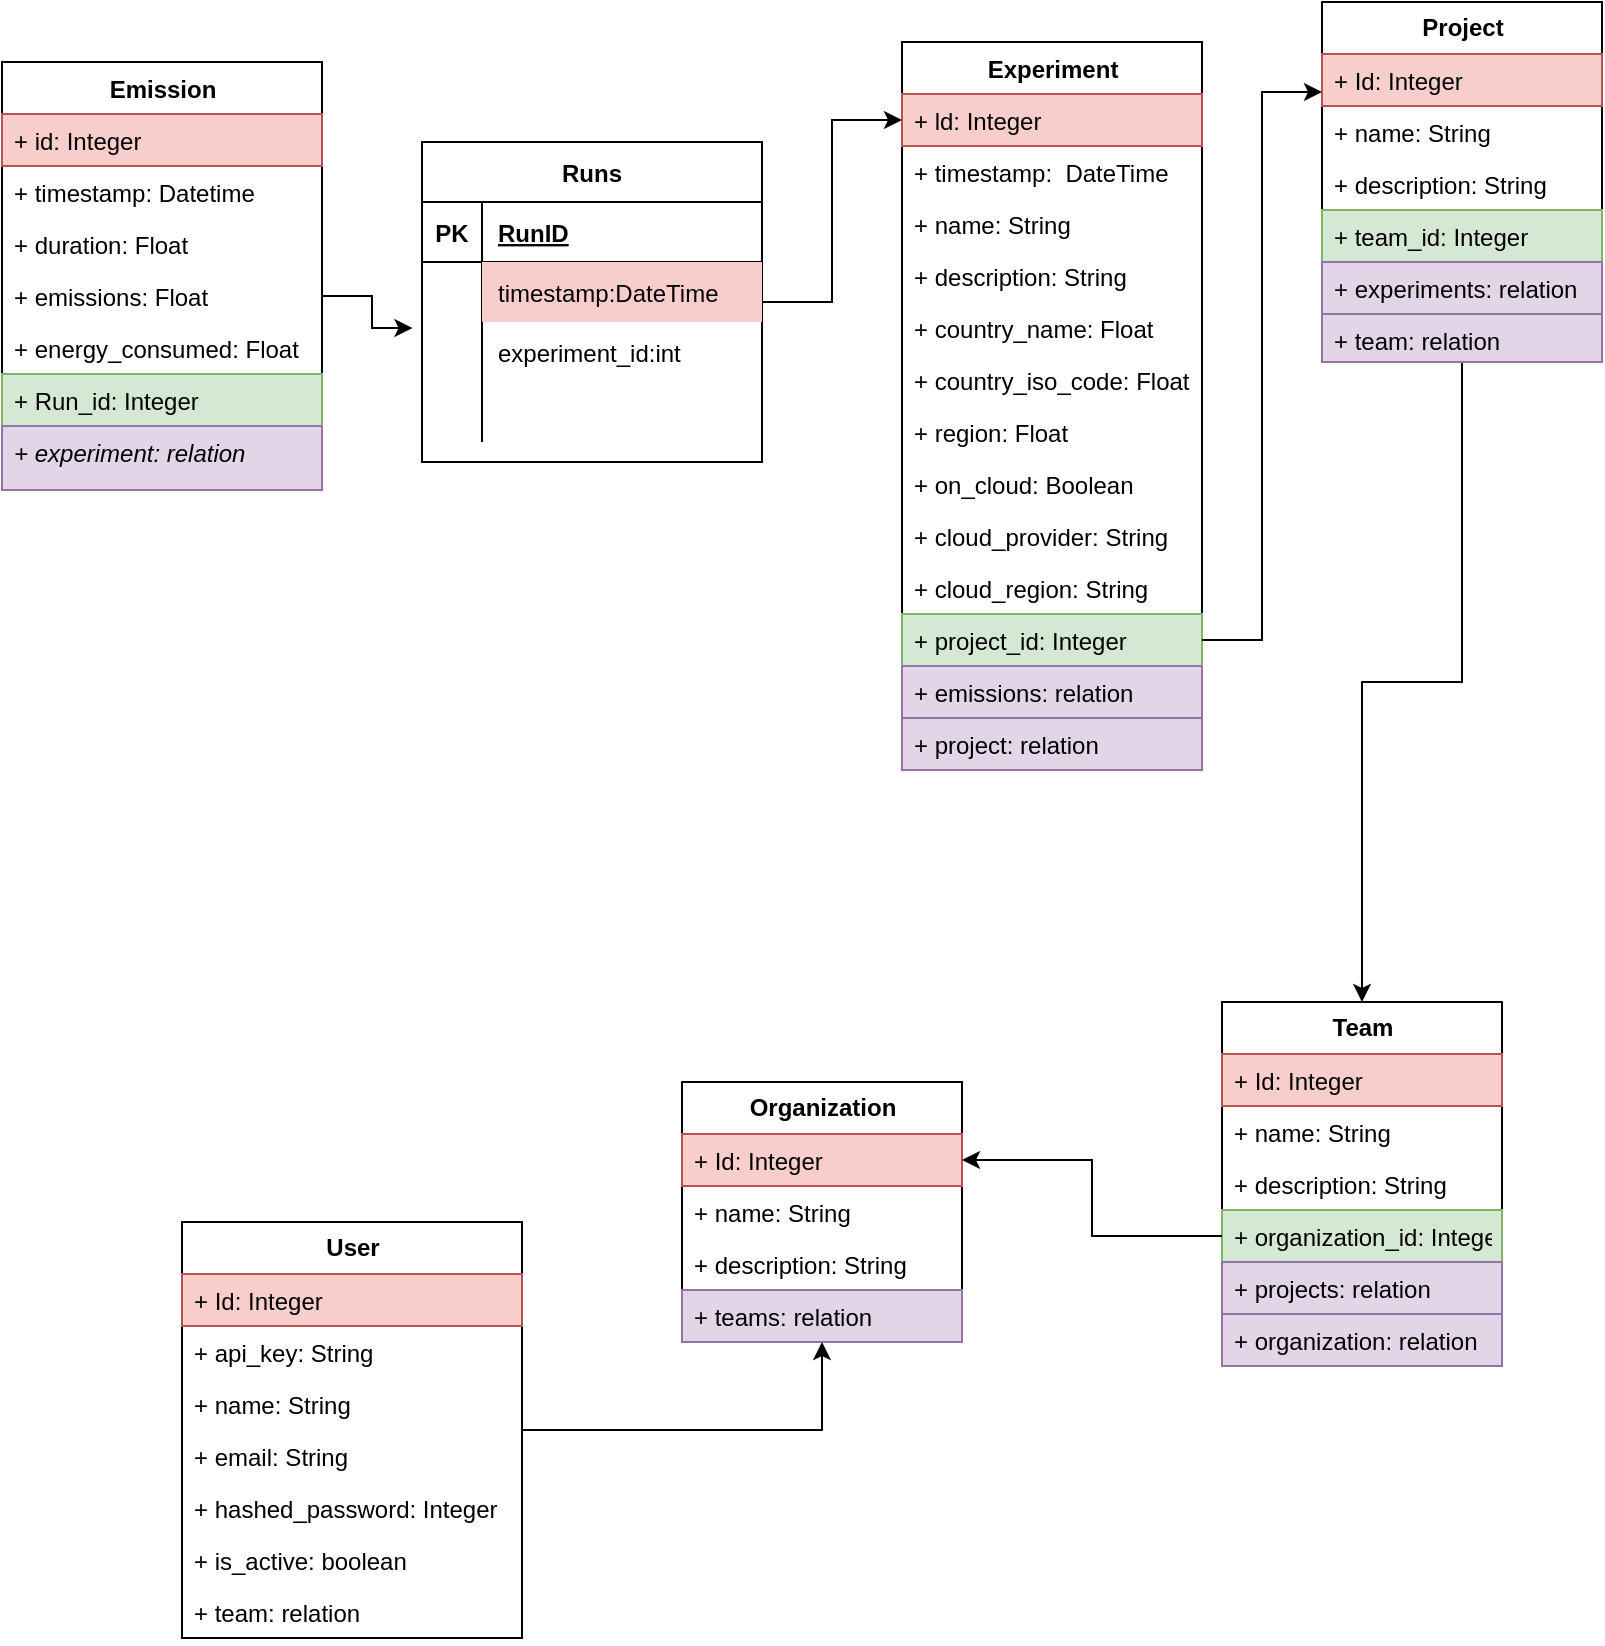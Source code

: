 <mxfile version="14.8.0" type="device"><diagram id="ZF9dBY1xE4l0ZSfZYv4U" name="Page-1"><mxGraphModel dx="830" dy="865" grid="1" gridSize="10" guides="1" tooltips="1" connect="1" arrows="1" fold="1" page="1" pageScale="1" pageWidth="827" pageHeight="1169" math="0" shadow="0"><root><mxCell id="0"/><mxCell id="1" parent="0"/><mxCell id="iTJgfSc6YpJaXkmjZbrg-55" value="Emission" style="swimlane;fontStyle=1;align=center;verticalAlign=top;childLayout=stackLayout;horizontal=1;startSize=26;horizontalStack=0;resizeParent=1;resizeParentMax=0;resizeLast=0;collapsible=1;marginBottom=0;html=1;" parent="1" vertex="1"><mxGeometry x="20" y="150" width="160" height="214" as="geometry"/></mxCell><mxCell id="iTJgfSc6YpJaXkmjZbrg-71" value="+ id: Integer&#xa;" style="text;strokeColor=#b85450;fillColor=#f8cecc;align=left;verticalAlign=top;spacingLeft=4;spacingRight=4;overflow=hidden;rotatable=0;points=[[0,0.5],[1,0.5]];portConstraint=eastwest;" parent="iTJgfSc6YpJaXkmjZbrg-55" vertex="1"><mxGeometry y="26" width="160" height="26" as="geometry"/></mxCell><mxCell id="iTJgfSc6YpJaXkmjZbrg-72" value="+ timestamp: Datetime&#xa;" style="text;strokeColor=none;fillColor=none;align=left;verticalAlign=top;spacingLeft=4;spacingRight=4;overflow=hidden;rotatable=0;points=[[0,0.5],[1,0.5]];portConstraint=eastwest;" parent="iTJgfSc6YpJaXkmjZbrg-55" vertex="1"><mxGeometry y="52" width="160" height="26" as="geometry"/></mxCell><mxCell id="iTJgfSc6YpJaXkmjZbrg-73" value="+ duration: Float&#xa;" style="text;strokeColor=none;fillColor=none;align=left;verticalAlign=top;spacingLeft=4;spacingRight=4;overflow=hidden;rotatable=0;points=[[0,0.5],[1,0.5]];portConstraint=eastwest;" parent="iTJgfSc6YpJaXkmjZbrg-55" vertex="1"><mxGeometry y="78" width="160" height="26" as="geometry"/></mxCell><mxCell id="iTJgfSc6YpJaXkmjZbrg-75" value="+ emissions: Float&#xa;" style="text;strokeColor=none;fillColor=none;align=left;verticalAlign=top;spacingLeft=4;spacingRight=4;overflow=hidden;rotatable=0;points=[[0,0.5],[1,0.5]];portConstraint=eastwest;" parent="iTJgfSc6YpJaXkmjZbrg-55" vertex="1"><mxGeometry y="104" width="160" height="26" as="geometry"/></mxCell><mxCell id="iTJgfSc6YpJaXkmjZbrg-76" value="+ energy_consumed: Float&#xa;" style="text;strokeColor=none;fillColor=none;align=left;verticalAlign=top;spacingLeft=4;spacingRight=4;overflow=hidden;rotatable=0;points=[[0,0.5],[1,0.5]];portConstraint=eastwest;" parent="iTJgfSc6YpJaXkmjZbrg-55" vertex="1"><mxGeometry y="130" width="160" height="26" as="geometry"/></mxCell><mxCell id="iTJgfSc6YpJaXkmjZbrg-82" value="+ Run_id: Integer&#xa;" style="text;strokeColor=#82b366;fillColor=#d5e8d4;align=left;verticalAlign=top;spacingLeft=4;spacingRight=4;overflow=hidden;rotatable=0;points=[[0,0.5],[1,0.5]];portConstraint=eastwest;" parent="iTJgfSc6YpJaXkmjZbrg-55" vertex="1"><mxGeometry y="156" width="160" height="26" as="geometry"/></mxCell><mxCell id="iTJgfSc6YpJaXkmjZbrg-56" value="+ experiment: relation&#xa;" style="text;strokeColor=#9673a6;fillColor=#e1d5e7;align=left;verticalAlign=top;spacingLeft=4;spacingRight=4;overflow=hidden;rotatable=0;points=[[0,0.5],[1,0.5]];portConstraint=eastwest;fontStyle=2" parent="iTJgfSc6YpJaXkmjZbrg-55" vertex="1"><mxGeometry y="182" width="160" height="32" as="geometry"/></mxCell><mxCell id="iTJgfSc6YpJaXkmjZbrg-59" value="Experiment" style="swimlane;fontStyle=1;align=center;verticalAlign=top;childLayout=stackLayout;horizontal=1;startSize=26;horizontalStack=0;resizeParent=1;resizeParentMax=0;resizeLast=0;collapsible=1;marginBottom=0;html=1;" parent="1" vertex="1"><mxGeometry x="470" y="140" width="150" height="364" as="geometry"><mxRectangle x="320" y="227" width="100" height="26" as="alternateBounds"/></mxGeometry></mxCell><mxCell id="iTJgfSc6YpJaXkmjZbrg-83" value="+ ld: Integer" style="text;strokeColor=#b85450;fillColor=#f8cecc;align=left;verticalAlign=top;spacingLeft=4;spacingRight=4;overflow=hidden;rotatable=0;points=[[0,0.5],[1,0.5]];portConstraint=eastwest;" parent="iTJgfSc6YpJaXkmjZbrg-59" vertex="1"><mxGeometry y="26" width="150" height="26" as="geometry"/></mxCell><mxCell id="iTJgfSc6YpJaXkmjZbrg-84" value="+ timestamp:  DateTime" style="text;strokeColor=none;fillColor=none;align=left;verticalAlign=top;spacingLeft=4;spacingRight=4;overflow=hidden;rotatable=0;points=[[0,0.5],[1,0.5]];portConstraint=eastwest;" parent="iTJgfSc6YpJaXkmjZbrg-59" vertex="1"><mxGeometry y="52" width="150" height="26" as="geometry"/></mxCell><mxCell id="iTJgfSc6YpJaXkmjZbrg-85" value="+ name: String" style="text;strokeColor=none;fillColor=none;align=left;verticalAlign=top;spacingLeft=4;spacingRight=4;overflow=hidden;rotatable=0;points=[[0,0.5],[1,0.5]];portConstraint=eastwest;" parent="iTJgfSc6YpJaXkmjZbrg-59" vertex="1"><mxGeometry y="78" width="150" height="26" as="geometry"/></mxCell><mxCell id="iTJgfSc6YpJaXkmjZbrg-86" value="+ description: String" style="text;strokeColor=none;fillColor=none;align=left;verticalAlign=top;spacingLeft=4;spacingRight=4;overflow=hidden;rotatable=0;points=[[0,0.5],[1,0.5]];portConstraint=eastwest;" parent="iTJgfSc6YpJaXkmjZbrg-59" vertex="1"><mxGeometry y="104" width="150" height="26" as="geometry"/></mxCell><mxCell id="EQhQBkvStPHsPoZIv05L-4" value="+ country_name: Float" style="text;strokeColor=none;fillColor=none;align=left;verticalAlign=top;spacingLeft=4;spacingRight=4;overflow=hidden;rotatable=0;points=[[0,0.5],[1,0.5]];portConstraint=eastwest;" parent="iTJgfSc6YpJaXkmjZbrg-59" vertex="1"><mxGeometry y="130" width="150" height="26" as="geometry"/></mxCell><mxCell id="EQhQBkvStPHsPoZIv05L-5" value="+ country_iso_code: Float" style="text;strokeColor=none;fillColor=none;align=left;verticalAlign=top;spacingLeft=4;spacingRight=4;overflow=hidden;rotatable=0;points=[[0,0.5],[1,0.5]];portConstraint=eastwest;" parent="iTJgfSc6YpJaXkmjZbrg-59" vertex="1"><mxGeometry y="156" width="150" height="26" as="geometry"/></mxCell><mxCell id="EQhQBkvStPHsPoZIv05L-6" value="+ region: Float" style="text;strokeColor=none;fillColor=none;align=left;verticalAlign=top;spacingLeft=4;spacingRight=4;overflow=hidden;rotatable=0;points=[[0,0.5],[1,0.5]];portConstraint=eastwest;" parent="iTJgfSc6YpJaXkmjZbrg-59" vertex="1"><mxGeometry y="182" width="150" height="26" as="geometry"/></mxCell><mxCell id="EQhQBkvStPHsPoZIv05L-1" value="+ on_cloud: Boolean" style="text;strokeColor=none;fillColor=none;align=left;verticalAlign=top;spacingLeft=4;spacingRight=4;overflow=hidden;rotatable=0;points=[[0,0.5],[1,0.5]];portConstraint=eastwest;" parent="iTJgfSc6YpJaXkmjZbrg-59" vertex="1"><mxGeometry y="208" width="150" height="26" as="geometry"/></mxCell><mxCell id="EQhQBkvStPHsPoZIv05L-2" value="+ cloud_provider: String" style="text;strokeColor=none;fillColor=none;align=left;verticalAlign=top;spacingLeft=4;spacingRight=4;overflow=hidden;rotatable=0;points=[[0,0.5],[1,0.5]];portConstraint=eastwest;" parent="iTJgfSc6YpJaXkmjZbrg-59" vertex="1"><mxGeometry y="234" width="150" height="26" as="geometry"/></mxCell><mxCell id="EQhQBkvStPHsPoZIv05L-3" value="+ cloud_region: String" style="text;strokeColor=none;fillColor=none;align=left;verticalAlign=top;spacingLeft=4;spacingRight=4;overflow=hidden;rotatable=0;points=[[0,0.5],[1,0.5]];portConstraint=eastwest;" parent="iTJgfSc6YpJaXkmjZbrg-59" vertex="1"><mxGeometry y="260" width="150" height="26" as="geometry"/></mxCell><mxCell id="iTJgfSc6YpJaXkmjZbrg-88" value="+ project_id: Integer" style="text;strokeColor=#82b366;fillColor=#d5e8d4;align=left;verticalAlign=top;spacingLeft=4;spacingRight=4;overflow=hidden;rotatable=0;points=[[0,0.5],[1,0.5]];portConstraint=eastwest;" parent="iTJgfSc6YpJaXkmjZbrg-59" vertex="1"><mxGeometry y="286" width="150" height="26" as="geometry"/></mxCell><mxCell id="iTJgfSc6YpJaXkmjZbrg-89" value="+ emissions: relation" style="text;strokeColor=#9673a6;fillColor=#e1d5e7;align=left;verticalAlign=top;spacingLeft=4;spacingRight=4;overflow=hidden;rotatable=0;points=[[0,0.5],[1,0.5]];portConstraint=eastwest;" parent="iTJgfSc6YpJaXkmjZbrg-59" vertex="1"><mxGeometry y="312" width="150" height="26" as="geometry"/></mxCell><mxCell id="iTJgfSc6YpJaXkmjZbrg-60" value="+ project: relation" style="text;strokeColor=#9673a6;fillColor=#e1d5e7;align=left;verticalAlign=top;spacingLeft=4;spacingRight=4;overflow=hidden;rotatable=0;points=[[0,0.5],[1,0.5]];portConstraint=eastwest;" parent="iTJgfSc6YpJaXkmjZbrg-59" vertex="1"><mxGeometry y="338" width="150" height="26" as="geometry"/></mxCell><mxCell id="EQhQBkvStPHsPoZIv05L-8" style="edgeStyle=orthogonalEdgeStyle;rounded=0;orthogonalLoop=1;jettySize=auto;html=1;" parent="1" source="iTJgfSc6YpJaXkmjZbrg-95" target="iTJgfSc6YpJaXkmjZbrg-126" edge="1"><mxGeometry relative="1" as="geometry"/></mxCell><mxCell id="iTJgfSc6YpJaXkmjZbrg-95" value="&lt;b&gt;Project&lt;/b&gt;" style="swimlane;fontStyle=0;childLayout=stackLayout;horizontal=1;startSize=26;fillColor=none;horizontalStack=0;resizeParent=1;resizeParentMax=0;resizeLast=0;collapsible=1;marginBottom=0;html=1;" parent="1" vertex="1"><mxGeometry x="680" y="120" width="140" height="180" as="geometry"><mxRectangle x="620" y="240" width="90" height="26" as="alternateBounds"/></mxGeometry></mxCell><mxCell id="iTJgfSc6YpJaXkmjZbrg-96" value="+ Id: Integer" style="text;strokeColor=#b85450;fillColor=#f8cecc;align=left;verticalAlign=top;spacingLeft=4;spacingRight=4;overflow=hidden;rotatable=0;points=[[0,0.5],[1,0.5]];portConstraint=eastwest;" parent="iTJgfSc6YpJaXkmjZbrg-95" vertex="1"><mxGeometry y="26" width="140" height="26" as="geometry"/></mxCell><mxCell id="iTJgfSc6YpJaXkmjZbrg-97" value="+ name: String" style="text;strokeColor=none;fillColor=none;align=left;verticalAlign=top;spacingLeft=4;spacingRight=4;overflow=hidden;rotatable=0;points=[[0,0.5],[1,0.5]];portConstraint=eastwest;" parent="iTJgfSc6YpJaXkmjZbrg-95" vertex="1"><mxGeometry y="52" width="140" height="26" as="geometry"/></mxCell><mxCell id="iTJgfSc6YpJaXkmjZbrg-100" value="+ description: String" style="text;strokeColor=none;fillColor=none;align=left;verticalAlign=top;spacingLeft=4;spacingRight=4;overflow=hidden;rotatable=0;points=[[0,0.5],[1,0.5]];portConstraint=eastwest;" parent="iTJgfSc6YpJaXkmjZbrg-95" vertex="1"><mxGeometry y="78" width="140" height="26" as="geometry"/></mxCell><mxCell id="iTJgfSc6YpJaXkmjZbrg-99" value="+ team_id: Integer" style="text;strokeColor=#82b366;fillColor=#d5e8d4;align=left;verticalAlign=top;spacingLeft=4;spacingRight=4;overflow=hidden;rotatable=0;points=[[0,0.5],[1,0.5]];portConstraint=eastwest;" parent="iTJgfSc6YpJaXkmjZbrg-95" vertex="1"><mxGeometry y="104" width="140" height="26" as="geometry"/></mxCell><mxCell id="iTJgfSc6YpJaXkmjZbrg-125" value="+ experiments: relation" style="text;strokeColor=#9673a6;fillColor=#e1d5e7;align=left;verticalAlign=top;spacingLeft=4;spacingRight=4;overflow=hidden;rotatable=0;points=[[0,0.5],[1,0.5]];portConstraint=eastwest;" parent="iTJgfSc6YpJaXkmjZbrg-95" vertex="1"><mxGeometry y="130" width="140" height="26" as="geometry"/></mxCell><mxCell id="iTJgfSc6YpJaXkmjZbrg-98" value="+ team: relation" style="text;strokeColor=#9673a6;fillColor=#e1d5e7;align=left;verticalAlign=top;spacingLeft=4;spacingRight=4;overflow=hidden;rotatable=0;points=[[0,0.5],[1,0.5]];portConstraint=eastwest;" parent="iTJgfSc6YpJaXkmjZbrg-95" vertex="1"><mxGeometry y="156" width="140" height="24" as="geometry"/></mxCell><mxCell id="iTJgfSc6YpJaXkmjZbrg-126" value="&lt;b&gt;Team&lt;/b&gt;" style="swimlane;fontStyle=0;childLayout=stackLayout;horizontal=1;startSize=26;fillColor=none;horizontalStack=0;resizeParent=1;resizeParentMax=0;resizeLast=0;collapsible=1;marginBottom=0;html=1;" parent="1" vertex="1"><mxGeometry x="630" y="620" width="140" height="182" as="geometry"><mxRectangle x="620" y="240" width="90" height="26" as="alternateBounds"/></mxGeometry></mxCell><mxCell id="iTJgfSc6YpJaXkmjZbrg-127" value="+ Id: Integer" style="text;strokeColor=#b85450;fillColor=#f8cecc;align=left;verticalAlign=top;spacingLeft=4;spacingRight=4;overflow=hidden;rotatable=0;points=[[0,0.5],[1,0.5]];portConstraint=eastwest;" parent="iTJgfSc6YpJaXkmjZbrg-126" vertex="1"><mxGeometry y="26" width="140" height="26" as="geometry"/></mxCell><mxCell id="iTJgfSc6YpJaXkmjZbrg-128" value="+ name: String" style="text;strokeColor=none;fillColor=none;align=left;verticalAlign=top;spacingLeft=4;spacingRight=4;overflow=hidden;rotatable=0;points=[[0,0.5],[1,0.5]];portConstraint=eastwest;" parent="iTJgfSc6YpJaXkmjZbrg-126" vertex="1"><mxGeometry y="52" width="140" height="26" as="geometry"/></mxCell><mxCell id="iTJgfSc6YpJaXkmjZbrg-129" value="+ description: String" style="text;strokeColor=none;fillColor=none;align=left;verticalAlign=top;spacingLeft=4;spacingRight=4;overflow=hidden;rotatable=0;points=[[0,0.5],[1,0.5]];portConstraint=eastwest;" parent="iTJgfSc6YpJaXkmjZbrg-126" vertex="1"><mxGeometry y="78" width="140" height="26" as="geometry"/></mxCell><mxCell id="iTJgfSc6YpJaXkmjZbrg-130" value="+ organization_id: Integer" style="text;strokeColor=#82b366;fillColor=#d5e8d4;align=left;verticalAlign=top;spacingLeft=4;spacingRight=4;overflow=hidden;rotatable=0;points=[[0,0.5],[1,0.5]];portConstraint=eastwest;" parent="iTJgfSc6YpJaXkmjZbrg-126" vertex="1"><mxGeometry y="104" width="140" height="26" as="geometry"/></mxCell><mxCell id="iTJgfSc6YpJaXkmjZbrg-131" value="+ projects: relation" style="text;strokeColor=#9673a6;fillColor=#e1d5e7;align=left;verticalAlign=top;spacingLeft=4;spacingRight=4;overflow=hidden;rotatable=0;points=[[0,0.5],[1,0.5]];portConstraint=eastwest;" parent="iTJgfSc6YpJaXkmjZbrg-126" vertex="1"><mxGeometry y="130" width="140" height="26" as="geometry"/></mxCell><mxCell id="iTJgfSc6YpJaXkmjZbrg-132" value="+ organization: relation" style="text;strokeColor=#9673a6;fillColor=#e1d5e7;align=left;verticalAlign=top;spacingLeft=4;spacingRight=4;overflow=hidden;rotatable=0;points=[[0,0.5],[1,0.5]];portConstraint=eastwest;" parent="iTJgfSc6YpJaXkmjZbrg-126" vertex="1"><mxGeometry y="156" width="140" height="26" as="geometry"/></mxCell><mxCell id="iTJgfSc6YpJaXkmjZbrg-133" value="&lt;b&gt;Organization&lt;/b&gt;" style="swimlane;fontStyle=0;childLayout=stackLayout;horizontal=1;startSize=26;fillColor=none;horizontalStack=0;resizeParent=1;resizeParentMax=0;resizeLast=0;collapsible=1;marginBottom=0;html=1;" parent="1" vertex="1"><mxGeometry x="360" y="660" width="140" height="130" as="geometry"><mxRectangle x="620" y="240" width="90" height="26" as="alternateBounds"/></mxGeometry></mxCell><mxCell id="iTJgfSc6YpJaXkmjZbrg-134" value="+ Id: Integer" style="text;strokeColor=#b85450;fillColor=#f8cecc;align=left;verticalAlign=top;spacingLeft=4;spacingRight=4;overflow=hidden;rotatable=0;points=[[0,0.5],[1,0.5]];portConstraint=eastwest;" parent="iTJgfSc6YpJaXkmjZbrg-133" vertex="1"><mxGeometry y="26" width="140" height="26" as="geometry"/></mxCell><mxCell id="iTJgfSc6YpJaXkmjZbrg-135" value="+ name: String" style="text;strokeColor=none;fillColor=none;align=left;verticalAlign=top;spacingLeft=4;spacingRight=4;overflow=hidden;rotatable=0;points=[[0,0.5],[1,0.5]];portConstraint=eastwest;" parent="iTJgfSc6YpJaXkmjZbrg-133" vertex="1"><mxGeometry y="52" width="140" height="26" as="geometry"/></mxCell><mxCell id="iTJgfSc6YpJaXkmjZbrg-136" value="+ description: String" style="text;strokeColor=none;fillColor=none;align=left;verticalAlign=top;spacingLeft=4;spacingRight=4;overflow=hidden;rotatable=0;points=[[0,0.5],[1,0.5]];portConstraint=eastwest;" parent="iTJgfSc6YpJaXkmjZbrg-133" vertex="1"><mxGeometry y="78" width="140" height="26" as="geometry"/></mxCell><mxCell id="iTJgfSc6YpJaXkmjZbrg-137" value="+ teams: relation" style="text;strokeColor=#9673a6;fillColor=#e1d5e7;align=left;verticalAlign=top;spacingLeft=4;spacingRight=4;overflow=hidden;rotatable=0;points=[[0,0.5],[1,0.5]];portConstraint=eastwest;" parent="iTJgfSc6YpJaXkmjZbrg-133" vertex="1"><mxGeometry y="104" width="140" height="26" as="geometry"/></mxCell><mxCell id="EQhQBkvStPHsPoZIv05L-11" style="edgeStyle=orthogonalEdgeStyle;rounded=0;orthogonalLoop=1;jettySize=auto;html=1;entryX=0.5;entryY=1;entryDx=0;entryDy=0;" parent="1" source="iTJgfSc6YpJaXkmjZbrg-140" target="iTJgfSc6YpJaXkmjZbrg-133" edge="1"><mxGeometry relative="1" as="geometry"/></mxCell><mxCell id="iTJgfSc6YpJaXkmjZbrg-140" value="&lt;b&gt;User&lt;/b&gt;" style="swimlane;fontStyle=0;childLayout=stackLayout;horizontal=1;startSize=26;fillColor=none;horizontalStack=0;resizeParent=1;resizeParentMax=0;resizeLast=0;collapsible=1;marginBottom=0;html=1;" parent="1" vertex="1"><mxGeometry x="110" y="730" width="170" height="208" as="geometry"><mxRectangle x="620" y="240" width="90" height="26" as="alternateBounds"/></mxGeometry></mxCell><mxCell id="iTJgfSc6YpJaXkmjZbrg-141" value="+ Id: Integer" style="text;strokeColor=#b85450;fillColor=#f8cecc;align=left;verticalAlign=top;spacingLeft=4;spacingRight=4;overflow=hidden;rotatable=0;points=[[0,0.5],[1,0.5]];portConstraint=eastwest;" parent="iTJgfSc6YpJaXkmjZbrg-140" vertex="1"><mxGeometry y="26" width="170" height="26" as="geometry"/></mxCell><mxCell id="hZANmBRq_HM6t_hTgnRC-18" value="+ api_key: String" style="text;strokeColor=none;fillColor=none;align=left;verticalAlign=top;spacingLeft=4;spacingRight=4;overflow=hidden;rotatable=0;points=[[0,0.5],[1,0.5]];portConstraint=eastwest;" parent="iTJgfSc6YpJaXkmjZbrg-140" vertex="1"><mxGeometry y="52" width="170" height="26" as="geometry"/></mxCell><mxCell id="iTJgfSc6YpJaXkmjZbrg-142" value="+ name: String" style="text;strokeColor=none;fillColor=none;align=left;verticalAlign=top;spacingLeft=4;spacingRight=4;overflow=hidden;rotatable=0;points=[[0,0.5],[1,0.5]];portConstraint=eastwest;" parent="iTJgfSc6YpJaXkmjZbrg-140" vertex="1"><mxGeometry y="78" width="170" height="26" as="geometry"/></mxCell><mxCell id="iTJgfSc6YpJaXkmjZbrg-143" value="+ email: String" style="text;strokeColor=none;fillColor=none;align=left;verticalAlign=top;spacingLeft=4;spacingRight=4;overflow=hidden;rotatable=0;points=[[0,0.5],[1,0.5]];portConstraint=eastwest;" parent="iTJgfSc6YpJaXkmjZbrg-140" vertex="1"><mxGeometry y="104" width="170" height="26" as="geometry"/></mxCell><mxCell id="iTJgfSc6YpJaXkmjZbrg-144" value="+ hashed_password: Integer" style="text;strokeColor=none;fillColor=none;align=left;verticalAlign=top;spacingLeft=4;spacingRight=4;overflow=hidden;rotatable=0;points=[[0,0.5],[1,0.5]];portConstraint=eastwest;" parent="iTJgfSc6YpJaXkmjZbrg-140" vertex="1"><mxGeometry y="130" width="170" height="26" as="geometry"/></mxCell><mxCell id="iTJgfSc6YpJaXkmjZbrg-145" value="+ is_active: boolean" style="text;strokeColor=none;fillColor=none;align=left;verticalAlign=top;spacingLeft=4;spacingRight=4;overflow=hidden;rotatable=0;points=[[0,0.5],[1,0.5]];portConstraint=eastwest;" parent="iTJgfSc6YpJaXkmjZbrg-140" vertex="1"><mxGeometry y="156" width="170" height="26" as="geometry"/></mxCell><mxCell id="iTJgfSc6YpJaXkmjZbrg-146" value="+ team: relation" style="text;strokeColor=none;fillColor=none;align=left;verticalAlign=top;spacingLeft=4;spacingRight=4;overflow=hidden;rotatable=0;points=[[0,0.5],[1,0.5]];portConstraint=eastwest;" parent="iTJgfSc6YpJaXkmjZbrg-140" vertex="1"><mxGeometry y="182" width="170" height="26" as="geometry"/></mxCell><mxCell id="iTJgfSc6YpJaXkmjZbrg-148" style="edgeStyle=orthogonalEdgeStyle;rounded=0;orthogonalLoop=1;jettySize=auto;html=1;entryX=0;entryY=0.25;entryDx=0;entryDy=0;" parent="1" source="iTJgfSc6YpJaXkmjZbrg-88" target="iTJgfSc6YpJaXkmjZbrg-95" edge="1"><mxGeometry relative="1" as="geometry"/></mxCell><mxCell id="iTJgfSc6YpJaXkmjZbrg-152" style="edgeStyle=orthogonalEdgeStyle;rounded=0;orthogonalLoop=1;jettySize=auto;html=1;" parent="1" source="iTJgfSc6YpJaXkmjZbrg-130" target="iTJgfSc6YpJaXkmjZbrg-134" edge="1"><mxGeometry relative="1" as="geometry"/></mxCell><mxCell id="hZANmBRq_HM6t_hTgnRC-17" style="edgeStyle=orthogonalEdgeStyle;rounded=0;orthogonalLoop=1;jettySize=auto;html=1;entryX=0;entryY=0.5;entryDx=0;entryDy=0;" parent="1" source="hZANmBRq_HM6t_hTgnRC-1" target="iTJgfSc6YpJaXkmjZbrg-83" edge="1"><mxGeometry relative="1" as="geometry"/></mxCell><mxCell id="hZANmBRq_HM6t_hTgnRC-1" value="Runs" style="shape=table;startSize=30;container=1;collapsible=1;childLayout=tableLayout;fixedRows=1;rowLines=0;fontStyle=1;align=center;resizeLast=1;" parent="1" vertex="1"><mxGeometry x="230" y="190" width="170" height="160" as="geometry"/></mxCell><mxCell id="hZANmBRq_HM6t_hTgnRC-2" value="" style="shape=partialRectangle;collapsible=0;dropTarget=0;pointerEvents=0;fillColor=none;top=0;left=0;bottom=1;right=0;points=[[0,0.5],[1,0.5]];portConstraint=eastwest;" parent="hZANmBRq_HM6t_hTgnRC-1" vertex="1"><mxGeometry y="30" width="170" height="30" as="geometry"/></mxCell><mxCell id="hZANmBRq_HM6t_hTgnRC-3" value="PK" style="shape=partialRectangle;connectable=0;fillColor=none;top=0;left=0;bottom=0;right=0;fontStyle=1;overflow=hidden;" parent="hZANmBRq_HM6t_hTgnRC-2" vertex="1"><mxGeometry width="30" height="30" as="geometry"/></mxCell><mxCell id="hZANmBRq_HM6t_hTgnRC-4" value="RunID" style="shape=partialRectangle;connectable=0;fillColor=none;top=0;left=0;bottom=0;right=0;align=left;spacingLeft=6;fontStyle=5;overflow=hidden;" parent="hZANmBRq_HM6t_hTgnRC-2" vertex="1"><mxGeometry x="30" width="140" height="30" as="geometry"/></mxCell><mxCell id="hZANmBRq_HM6t_hTgnRC-5" value="" style="shape=partialRectangle;collapsible=0;dropTarget=0;pointerEvents=0;fillColor=none;top=0;left=0;bottom=0;right=0;points=[[0,0.5],[1,0.5]];portConstraint=eastwest;" parent="hZANmBRq_HM6t_hTgnRC-1" vertex="1"><mxGeometry y="60" width="170" height="30" as="geometry"/></mxCell><mxCell id="hZANmBRq_HM6t_hTgnRC-6" value="" style="shape=partialRectangle;connectable=0;fillColor=none;top=0;left=0;bottom=0;right=0;editable=1;overflow=hidden;" parent="hZANmBRq_HM6t_hTgnRC-5" vertex="1"><mxGeometry width="30" height="30" as="geometry"/></mxCell><mxCell id="hZANmBRq_HM6t_hTgnRC-7" value="timestamp:DateTime" style="shape=partialRectangle;connectable=0;fillColor=#f8cecc;top=0;left=0;bottom=0;right=0;align=left;spacingLeft=6;overflow=hidden;strokeColor=#b85450;" parent="hZANmBRq_HM6t_hTgnRC-5" vertex="1"><mxGeometry x="30" width="140" height="30" as="geometry"/></mxCell><mxCell id="hZANmBRq_HM6t_hTgnRC-8" value="" style="shape=partialRectangle;collapsible=0;dropTarget=0;pointerEvents=0;fillColor=none;top=0;left=0;bottom=0;right=0;points=[[0,0.5],[1,0.5]];portConstraint=eastwest;" parent="hZANmBRq_HM6t_hTgnRC-1" vertex="1"><mxGeometry y="90" width="170" height="30" as="geometry"/></mxCell><mxCell id="hZANmBRq_HM6t_hTgnRC-9" value="" style="shape=partialRectangle;connectable=0;fillColor=none;top=0;left=0;bottom=0;right=0;editable=1;overflow=hidden;" parent="hZANmBRq_HM6t_hTgnRC-8" vertex="1"><mxGeometry width="30" height="30" as="geometry"/></mxCell><mxCell id="hZANmBRq_HM6t_hTgnRC-10" value="experiment_id:int" style="shape=partialRectangle;connectable=0;fillColor=none;top=0;left=0;bottom=0;right=0;align=left;spacingLeft=6;overflow=hidden;" parent="hZANmBRq_HM6t_hTgnRC-8" vertex="1"><mxGeometry x="30" width="140" height="30" as="geometry"/></mxCell><mxCell id="hZANmBRq_HM6t_hTgnRC-11" value="" style="shape=partialRectangle;collapsible=0;dropTarget=0;pointerEvents=0;fillColor=none;top=0;left=0;bottom=0;right=0;points=[[0,0.5],[1,0.5]];portConstraint=eastwest;" parent="hZANmBRq_HM6t_hTgnRC-1" vertex="1"><mxGeometry y="120" width="170" height="30" as="geometry"/></mxCell><mxCell id="hZANmBRq_HM6t_hTgnRC-12" value="" style="shape=partialRectangle;connectable=0;fillColor=none;top=0;left=0;bottom=0;right=0;editable=1;overflow=hidden;" parent="hZANmBRq_HM6t_hTgnRC-11" vertex="1"><mxGeometry width="30" height="30" as="geometry"/></mxCell><mxCell id="hZANmBRq_HM6t_hTgnRC-13" value="" style="shape=partialRectangle;connectable=0;fillColor=none;top=0;left=0;bottom=0;right=0;align=left;spacingLeft=6;overflow=hidden;" parent="hZANmBRq_HM6t_hTgnRC-11" vertex="1"><mxGeometry x="30" width="140" height="30" as="geometry"/></mxCell><mxCell id="hZANmBRq_HM6t_hTgnRC-14" style="edgeStyle=orthogonalEdgeStyle;rounded=0;orthogonalLoop=1;jettySize=auto;html=1;entryX=-0.028;entryY=0.1;entryDx=0;entryDy=0;entryPerimeter=0;" parent="1" source="iTJgfSc6YpJaXkmjZbrg-75" target="hZANmBRq_HM6t_hTgnRC-8" edge="1"><mxGeometry relative="1" as="geometry"/></mxCell></root></mxGraphModel></diagram></mxfile>